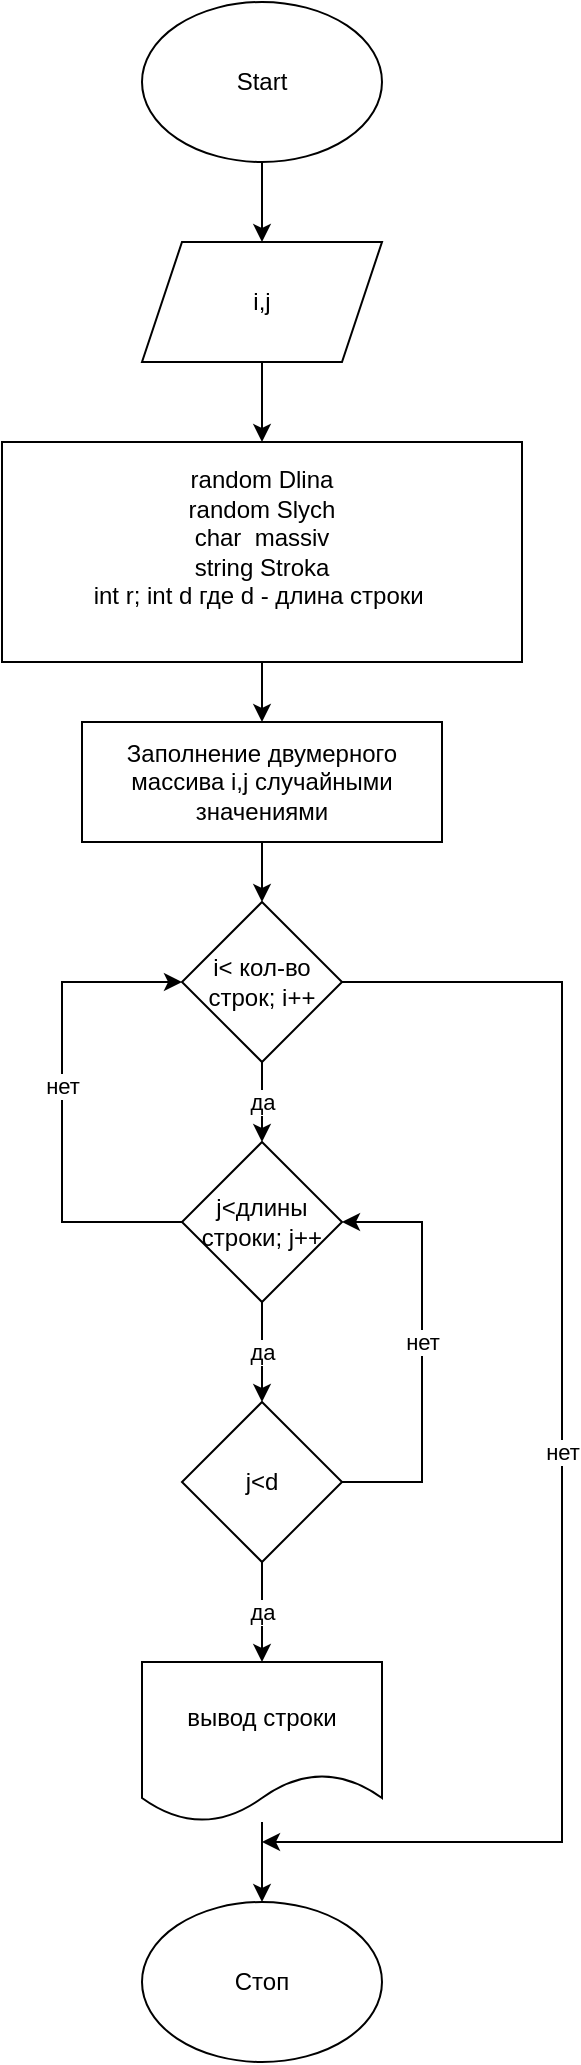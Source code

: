 <mxfile version="23.1.3" type="device">
  <diagram name="Страница — 1" id="xNgjhcP0F6RCaTXv2Yzx">
    <mxGraphModel dx="794" dy="433" grid="1" gridSize="10" guides="1" tooltips="1" connect="1" arrows="0" fold="1" page="1" pageScale="1" pageWidth="827" pageHeight="1169" math="0" shadow="0">
      <root>
        <mxCell id="0" />
        <mxCell id="1" parent="0" />
        <mxCell id="4wQvC1eoPzFsa-Fu2dIV-3" value="" style="edgeStyle=orthogonalEdgeStyle;rounded=0;orthogonalLoop=1;jettySize=auto;html=1;" edge="1" parent="1" source="4wQvC1eoPzFsa-Fu2dIV-1" target="4wQvC1eoPzFsa-Fu2dIV-2">
          <mxGeometry relative="1" as="geometry" />
        </mxCell>
        <mxCell id="4wQvC1eoPzFsa-Fu2dIV-1" value="Start" style="ellipse;whiteSpace=wrap;html=1;" vertex="1" parent="1">
          <mxGeometry x="180" y="40" width="120" height="80" as="geometry" />
        </mxCell>
        <mxCell id="4wQvC1eoPzFsa-Fu2dIV-5" value="" style="edgeStyle=orthogonalEdgeStyle;rounded=0;orthogonalLoop=1;jettySize=auto;html=1;" edge="1" parent="1" source="4wQvC1eoPzFsa-Fu2dIV-2" target="4wQvC1eoPzFsa-Fu2dIV-4">
          <mxGeometry relative="1" as="geometry" />
        </mxCell>
        <mxCell id="4wQvC1eoPzFsa-Fu2dIV-2" value="i,j" style="shape=parallelogram;perimeter=parallelogramPerimeter;whiteSpace=wrap;html=1;fixedSize=1;" vertex="1" parent="1">
          <mxGeometry x="180" y="160" width="120" height="60" as="geometry" />
        </mxCell>
        <mxCell id="4wQvC1eoPzFsa-Fu2dIV-6" style="edgeStyle=orthogonalEdgeStyle;rounded=0;orthogonalLoop=1;jettySize=auto;html=1;exitX=0.5;exitY=1;exitDx=0;exitDy=0;" edge="1" parent="1" source="4wQvC1eoPzFsa-Fu2dIV-4">
          <mxGeometry relative="1" as="geometry">
            <mxPoint x="240" y="330" as="targetPoint" />
          </mxGeometry>
        </mxCell>
        <mxCell id="4wQvC1eoPzFsa-Fu2dIV-8" value="" style="edgeStyle=orthogonalEdgeStyle;rounded=0;orthogonalLoop=1;jettySize=auto;html=1;" edge="1" parent="1" source="4wQvC1eoPzFsa-Fu2dIV-4" target="4wQvC1eoPzFsa-Fu2dIV-7">
          <mxGeometry relative="1" as="geometry" />
        </mxCell>
        <mxCell id="4wQvC1eoPzFsa-Fu2dIV-4" value="&lt;div&gt;random Dlina&lt;/div&gt;&lt;div&gt;random Slych&lt;/div&gt;&lt;div&gt;char&amp;nbsp; massiv&lt;/div&gt;&lt;div&gt;string Stroka&lt;/div&gt;&lt;div&gt;int r; int d где d - длина строки&amp;nbsp;&lt;/div&gt;&lt;div&gt;&lt;br&gt;&lt;/div&gt;" style="rounded=0;whiteSpace=wrap;html=1;" vertex="1" parent="1">
          <mxGeometry x="110" y="260" width="260" height="110" as="geometry" />
        </mxCell>
        <mxCell id="4wQvC1eoPzFsa-Fu2dIV-10" value="" style="edgeStyle=orthogonalEdgeStyle;rounded=0;orthogonalLoop=1;jettySize=auto;html=1;" edge="1" parent="1" source="4wQvC1eoPzFsa-Fu2dIV-7" target="4wQvC1eoPzFsa-Fu2dIV-9">
          <mxGeometry relative="1" as="geometry" />
        </mxCell>
        <mxCell id="4wQvC1eoPzFsa-Fu2dIV-7" value="Заполнение двумерного массива i,j случайными значениями" style="rounded=0;whiteSpace=wrap;html=1;" vertex="1" parent="1">
          <mxGeometry x="150" y="400" width="180" height="60" as="geometry" />
        </mxCell>
        <mxCell id="4wQvC1eoPzFsa-Fu2dIV-12" value="да" style="edgeStyle=orthogonalEdgeStyle;rounded=0;orthogonalLoop=1;jettySize=auto;html=1;entryX=0.5;entryY=0;entryDx=0;entryDy=0;" edge="1" parent="1" source="4wQvC1eoPzFsa-Fu2dIV-9" target="4wQvC1eoPzFsa-Fu2dIV-33">
          <mxGeometry relative="1" as="geometry">
            <mxPoint x="240" y="590" as="targetPoint" />
          </mxGeometry>
        </mxCell>
        <mxCell id="4wQvC1eoPzFsa-Fu2dIV-29" value="нет" style="edgeStyle=orthogonalEdgeStyle;rounded=0;orthogonalLoop=1;jettySize=auto;html=1;exitX=1;exitY=0.5;exitDx=0;exitDy=0;" edge="1" parent="1" source="4wQvC1eoPzFsa-Fu2dIV-9">
          <mxGeometry relative="1" as="geometry">
            <mxPoint x="280" y="560" as="sourcePoint" />
            <mxPoint x="240" y="960" as="targetPoint" />
            <Array as="points">
              <mxPoint x="390" y="530" />
              <mxPoint x="390" y="960" />
            </Array>
          </mxGeometry>
        </mxCell>
        <mxCell id="4wQvC1eoPzFsa-Fu2dIV-9" value="i&amp;lt; кол-во строк; i++" style="rhombus;whiteSpace=wrap;html=1;" vertex="1" parent="1">
          <mxGeometry x="200" y="490" width="80" height="80" as="geometry" />
        </mxCell>
        <mxCell id="4wQvC1eoPzFsa-Fu2dIV-14" value="да" style="edgeStyle=orthogonalEdgeStyle;rounded=0;orthogonalLoop=1;jettySize=auto;html=1;" edge="1" parent="1" source="4wQvC1eoPzFsa-Fu2dIV-11" target="4wQvC1eoPzFsa-Fu2dIV-13">
          <mxGeometry relative="1" as="geometry" />
        </mxCell>
        <mxCell id="4wQvC1eoPzFsa-Fu2dIV-11" value="j&amp;lt;d" style="rhombus;whiteSpace=wrap;html=1;" vertex="1" parent="1">
          <mxGeometry x="200" y="740" width="80" height="80" as="geometry" />
        </mxCell>
        <mxCell id="4wQvC1eoPzFsa-Fu2dIV-32" value="" style="edgeStyle=orthogonalEdgeStyle;rounded=0;orthogonalLoop=1;jettySize=auto;html=1;" edge="1" parent="1" source="4wQvC1eoPzFsa-Fu2dIV-13" target="4wQvC1eoPzFsa-Fu2dIV-31">
          <mxGeometry relative="1" as="geometry" />
        </mxCell>
        <mxCell id="4wQvC1eoPzFsa-Fu2dIV-13" value="вывод строки" style="shape=document;whiteSpace=wrap;html=1;boundedLbl=1;" vertex="1" parent="1">
          <mxGeometry x="180" y="870" width="120" height="80" as="geometry" />
        </mxCell>
        <mxCell id="4wQvC1eoPzFsa-Fu2dIV-26" value="нет" style="endArrow=classic;html=1;rounded=0;exitX=1;exitY=0.5;exitDx=0;exitDy=0;entryX=1;entryY=0.5;entryDx=0;entryDy=0;" edge="1" parent="1" source="4wQvC1eoPzFsa-Fu2dIV-11" target="4wQvC1eoPzFsa-Fu2dIV-33">
          <mxGeometry x="0.048" width="50" height="50" relative="1" as="geometry">
            <mxPoint x="40" y="710" as="sourcePoint" />
            <mxPoint x="320" y="650" as="targetPoint" />
            <Array as="points">
              <mxPoint x="320" y="780" />
              <mxPoint x="320" y="650" />
            </Array>
            <mxPoint as="offset" />
          </mxGeometry>
        </mxCell>
        <mxCell id="4wQvC1eoPzFsa-Fu2dIV-27" value="нет" style="endArrow=classic;html=1;rounded=0;exitX=0;exitY=0.5;exitDx=0;exitDy=0;entryX=0;entryY=0.5;entryDx=0;entryDy=0;" edge="1" parent="1" source="4wQvC1eoPzFsa-Fu2dIV-33" target="4wQvC1eoPzFsa-Fu2dIV-9">
          <mxGeometry x="0.071" width="50" height="50" relative="1" as="geometry">
            <mxPoint x="80" y="580" as="sourcePoint" />
            <mxPoint x="170" y="540" as="targetPoint" />
            <Array as="points">
              <mxPoint x="140" y="650" />
              <mxPoint x="140" y="530" />
            </Array>
            <mxPoint as="offset" />
          </mxGeometry>
        </mxCell>
        <mxCell id="4wQvC1eoPzFsa-Fu2dIV-31" value="Стоп" style="ellipse;whiteSpace=wrap;html=1;" vertex="1" parent="1">
          <mxGeometry x="180" y="990" width="120" height="80" as="geometry" />
        </mxCell>
        <mxCell id="4wQvC1eoPzFsa-Fu2dIV-34" value="да" style="edgeStyle=orthogonalEdgeStyle;rounded=0;orthogonalLoop=1;jettySize=auto;html=1;" edge="1" parent="1" source="4wQvC1eoPzFsa-Fu2dIV-33" target="4wQvC1eoPzFsa-Fu2dIV-11">
          <mxGeometry relative="1" as="geometry" />
        </mxCell>
        <mxCell id="4wQvC1eoPzFsa-Fu2dIV-33" value="j&amp;lt;длины строки; j++" style="rhombus;whiteSpace=wrap;html=1;" vertex="1" parent="1">
          <mxGeometry x="200" y="610" width="80" height="80" as="geometry" />
        </mxCell>
      </root>
    </mxGraphModel>
  </diagram>
</mxfile>
